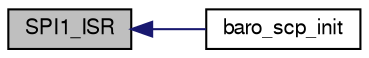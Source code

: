 digraph "SPI1_ISR"
{
  edge [fontname="FreeSans",fontsize="10",labelfontname="FreeSans",labelfontsize="10"];
  node [fontname="FreeSans",fontsize="10",shape=record];
  rankdir="LR";
  Node1 [label="SPI1_ISR",height=0.2,width=0.4,color="black", fillcolor="grey75", style="filled", fontcolor="black"];
  Node1 -> Node2 [dir="back",color="midnightblue",fontsize="10",style="solid",fontname="FreeSans"];
  Node2 [label="baro_scp_init",height=0.2,width=0.4,color="black", fillcolor="white", style="filled",URL="$baro__scp__i2c_8h.html#a9912bb32894c07a1eca930778b455159"];
}
